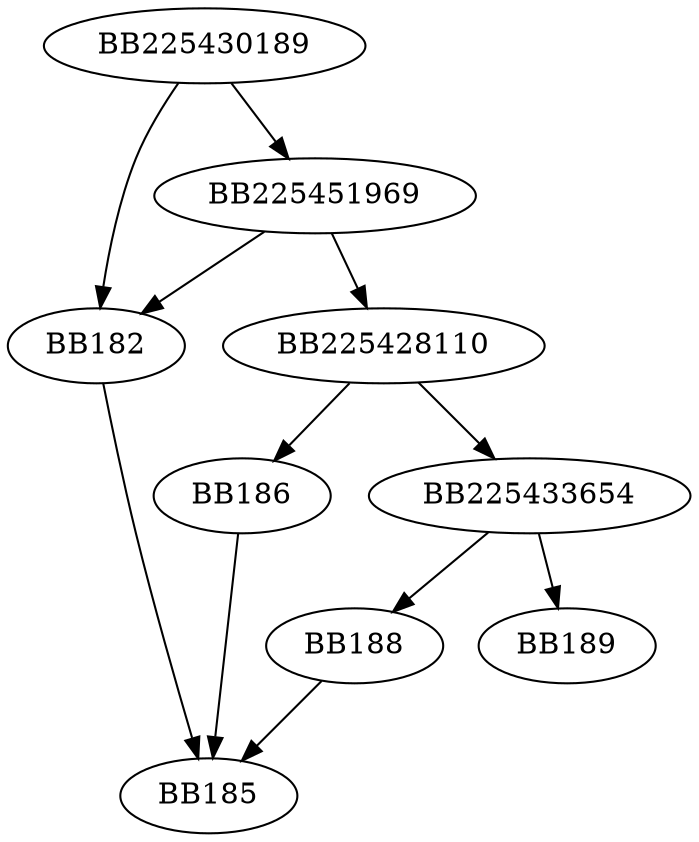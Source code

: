 digraph G{
	BB225430189->BB182;
	BB225430189->BB225451969;
	BB225451969->BB182;
	BB225451969->BB225428110;
	BB182->BB185;
	BB225428110->BB186;
	BB225428110->BB225433654;
	BB186->BB185;
	BB225433654->BB188;
	BB225433654->BB189;
	BB188->BB185;
}
